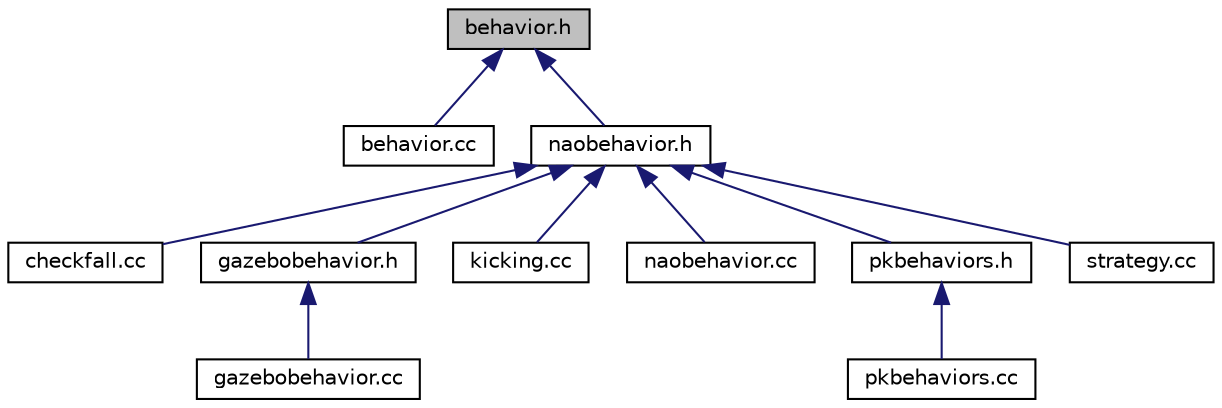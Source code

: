 digraph "behavior.h"
{
 // LATEX_PDF_SIZE
  edge [fontname="Helvetica",fontsize="10",labelfontname="Helvetica",labelfontsize="10"];
  node [fontname="Helvetica",fontsize="10",shape=record];
  Node1 [label="behavior.h",height=0.2,width=0.4,color="black", fillcolor="grey75", style="filled", fontcolor="black",tooltip=" "];
  Node1 -> Node2 [dir="back",color="midnightblue",fontsize="10",style="solid"];
  Node2 [label="behavior.cc",height=0.2,width=0.4,color="black", fillcolor="white", style="filled",URL="$behavior_8cc.html",tooltip=" "];
  Node1 -> Node3 [dir="back",color="midnightblue",fontsize="10",style="solid"];
  Node3 [label="naobehavior.h",height=0.2,width=0.4,color="black", fillcolor="white", style="filled",URL="$naobehavior_8h.html",tooltip=" "];
  Node3 -> Node4 [dir="back",color="midnightblue",fontsize="10",style="solid"];
  Node4 [label="checkfall.cc",height=0.2,width=0.4,color="black", fillcolor="white", style="filled",URL="$checkfall_8cc.html",tooltip=" "];
  Node3 -> Node5 [dir="back",color="midnightblue",fontsize="10",style="solid"];
  Node5 [label="gazebobehavior.h",height=0.2,width=0.4,color="black", fillcolor="white", style="filled",URL="$gazebobehavior_8h.html",tooltip=" "];
  Node5 -> Node6 [dir="back",color="midnightblue",fontsize="10",style="solid"];
  Node6 [label="gazebobehavior.cc",height=0.2,width=0.4,color="black", fillcolor="white", style="filled",URL="$gazebobehavior_8cc.html",tooltip=" "];
  Node3 -> Node7 [dir="back",color="midnightblue",fontsize="10",style="solid"];
  Node7 [label="kicking.cc",height=0.2,width=0.4,color="black", fillcolor="white", style="filled",URL="$kicking_8cc.html",tooltip=" "];
  Node3 -> Node8 [dir="back",color="midnightblue",fontsize="10",style="solid"];
  Node8 [label="naobehavior.cc",height=0.2,width=0.4,color="black", fillcolor="white", style="filled",URL="$naobehavior_8cc.html",tooltip=" "];
  Node3 -> Node9 [dir="back",color="midnightblue",fontsize="10",style="solid"];
  Node9 [label="pkbehaviors.h",height=0.2,width=0.4,color="black", fillcolor="white", style="filled",URL="$pkbehaviors_8h.html",tooltip=" "];
  Node9 -> Node10 [dir="back",color="midnightblue",fontsize="10",style="solid"];
  Node10 [label="pkbehaviors.cc",height=0.2,width=0.4,color="black", fillcolor="white", style="filled",URL="$pkbehaviors_8cc.html",tooltip=" "];
  Node3 -> Node11 [dir="back",color="midnightblue",fontsize="10",style="solid"];
  Node11 [label="strategy.cc",height=0.2,width=0.4,color="black", fillcolor="white", style="filled",URL="$strategy_8cc.html",tooltip=" "];
}
